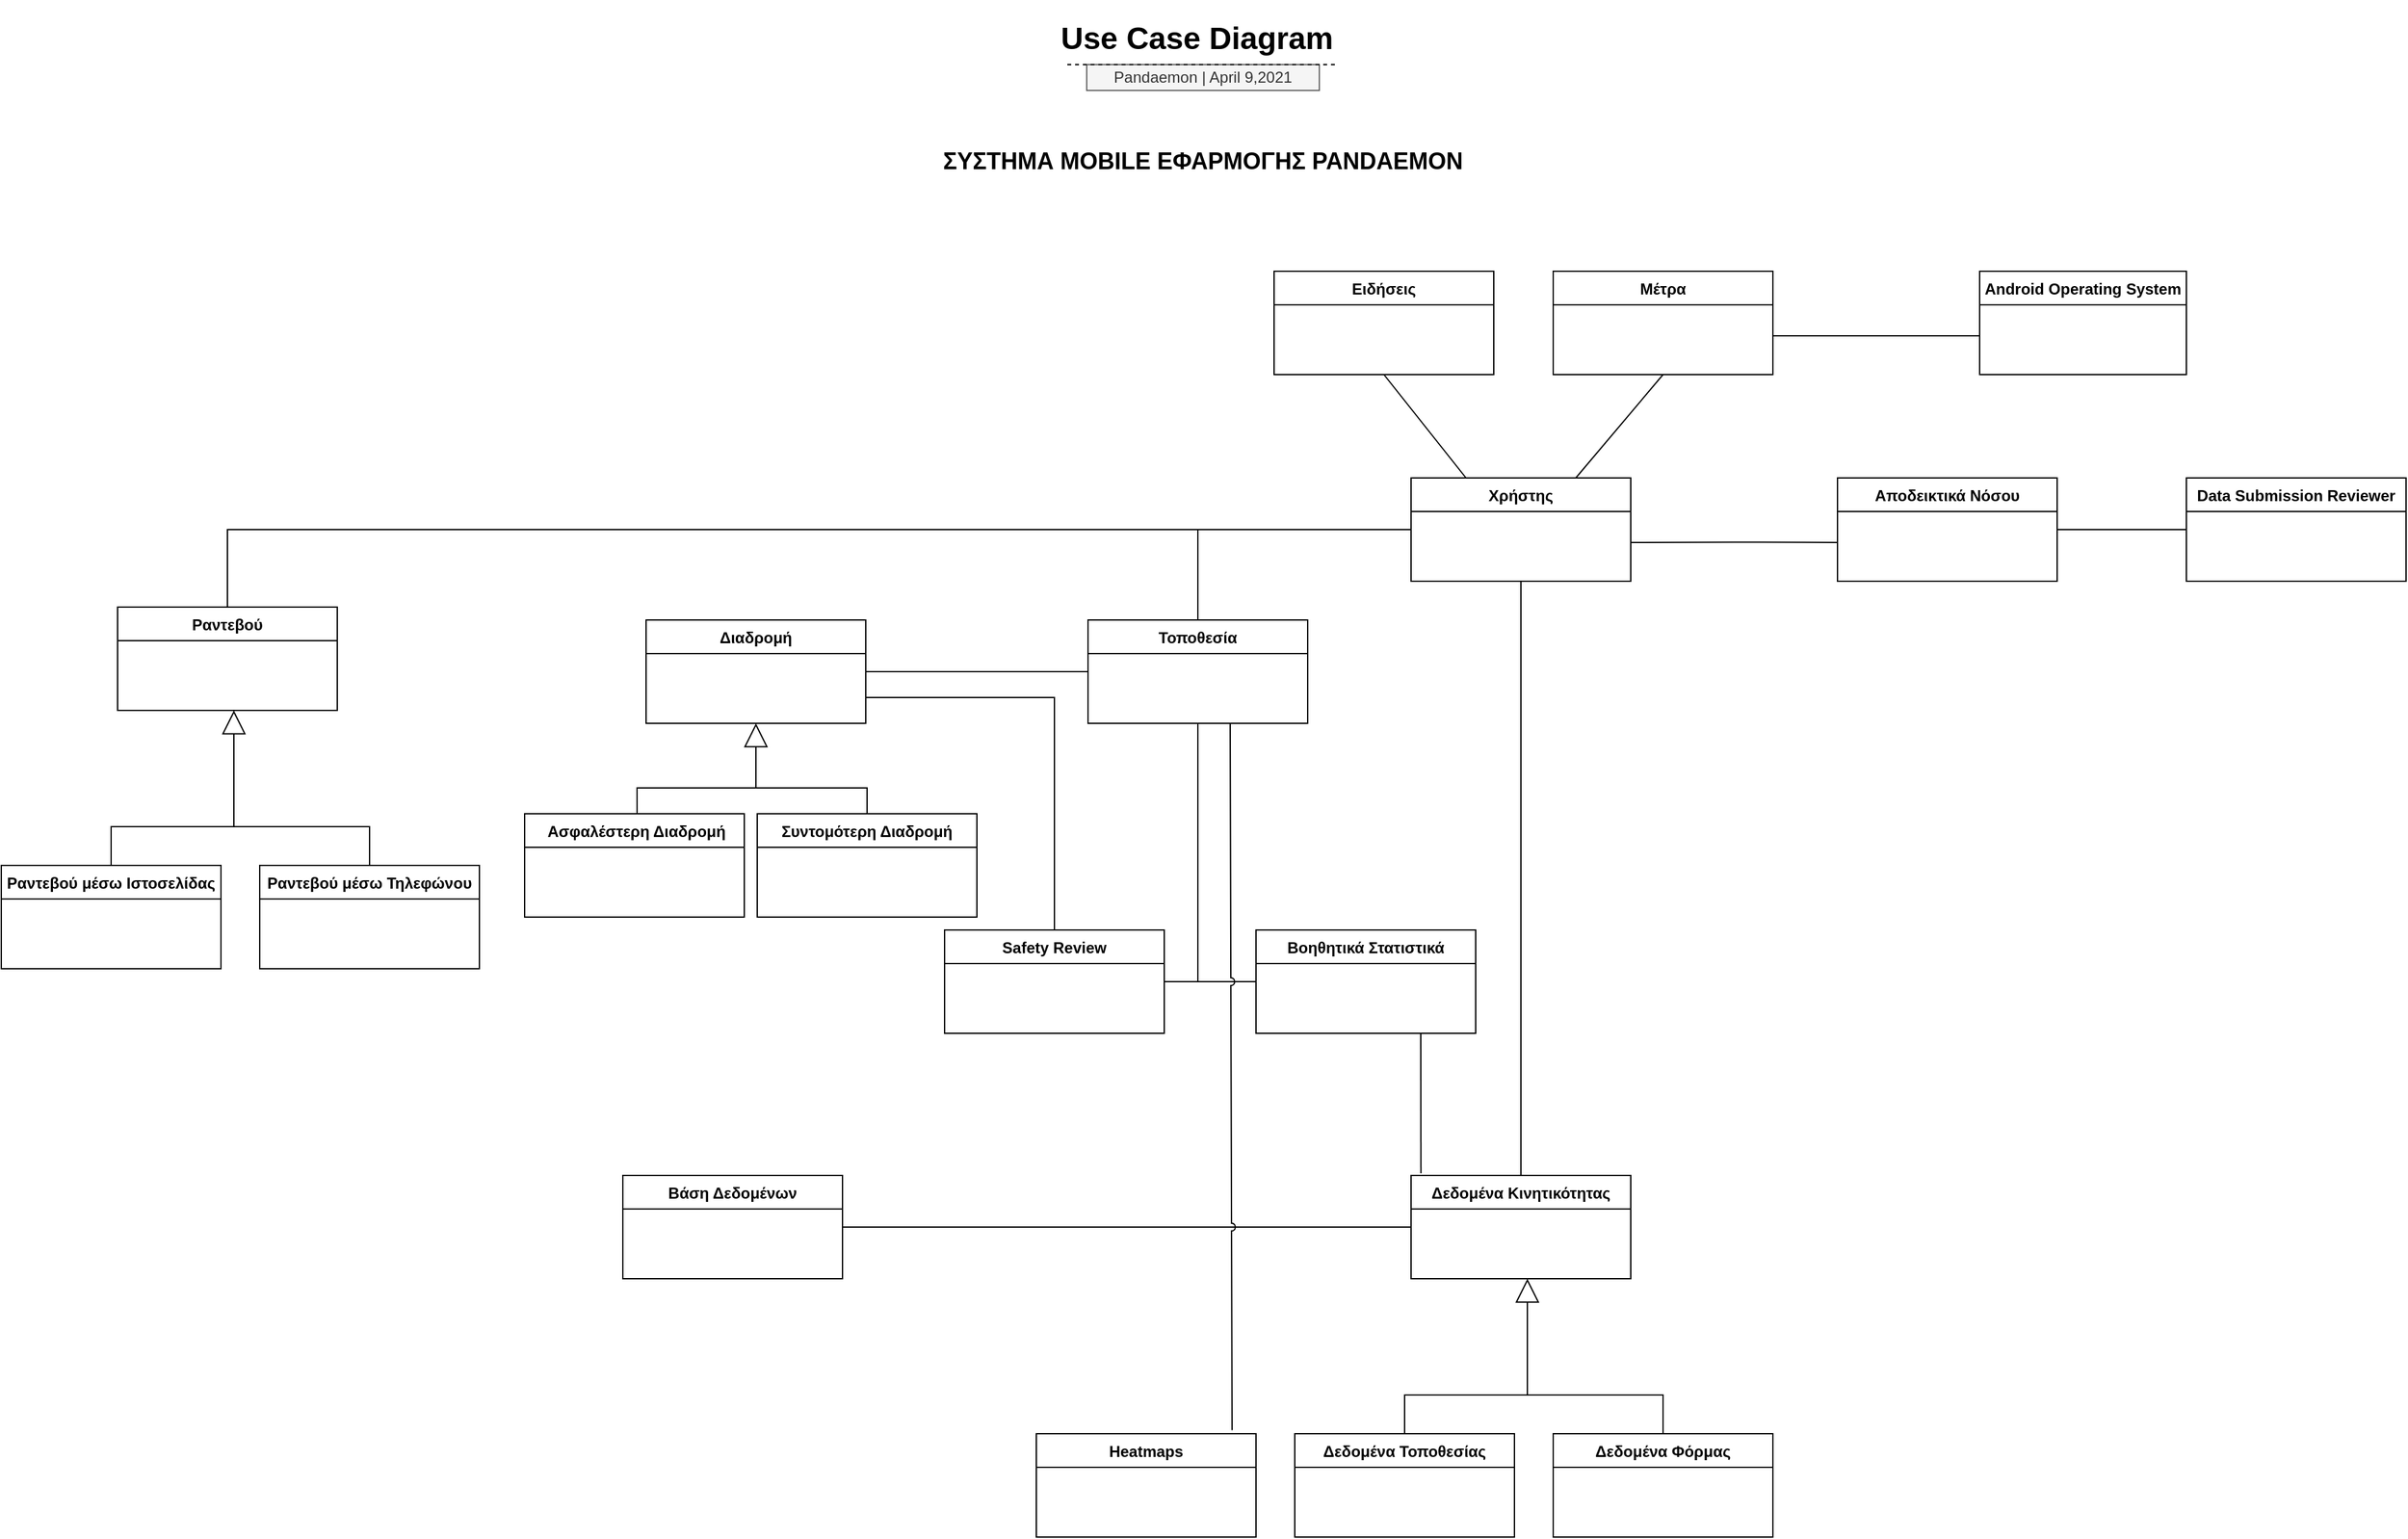 <mxfile version="14.5.10" type="device"><diagram id="yuyomh_Z-riFMBoMnAS-" name="Page-1"><mxGraphModel dx="2912" dy="1084" grid="1" gridSize="10" guides="1" tooltips="1" connect="1" arrows="1" fold="1" page="1" pageScale="1" pageWidth="850" pageHeight="1100" background="none" math="0" shadow="0"><root><mxCell id="0"/><mxCell id="1" parent="0"/><mxCell id="DXZhsuYm7_AlYFbYrXAc-66" value="" style="endArrow=none;html=1;exitX=0.5;exitY=0;exitDx=0;exitDy=0;rounded=0;strokeWidth=1;entryX=0;entryY=0.5;entryDx=0;entryDy=0;" parent="1" edge="1" target="DXZhsuYm7_AlYFbYrXAc-96" source="Nefk6OI-wcXbnHu0i7zC-12"><mxGeometry width="50" height="50" relative="1" as="geometry"><mxPoint x="51" y="300" as="sourcePoint"/><mxPoint x="595" y="410" as="targetPoint"/><Array as="points"><mxPoint x="-330" y="410"/><mxPoint x="6" y="410"/></Array></mxGeometry></mxCell><mxCell id="DXZhsuYm7_AlYFbYrXAc-67" value="" style="endArrow=none;html=1;exitX=0.75;exitY=0;exitDx=0;exitDy=0;entryX=0.5;entryY=1;entryDx=0;entryDy=0;" parent="1" edge="1" target="DXZhsuYm7_AlYFbYrXAc-91" source="DXZhsuYm7_AlYFbYrXAc-96"><mxGeometry width="50" height="50" relative="1" as="geometry"><mxPoint x="706" y="360" as="sourcePoint"/><mxPoint x="756" y="310" as="targetPoint"/></mxGeometry></mxCell><mxCell id="DXZhsuYm7_AlYFbYrXAc-68" value="" style="endArrow=none;html=1;entryX=0;entryY=0.5;entryDx=0;entryDy=0;exitX=1;exitY=0.5;exitDx=0;exitDy=0;" parent="1" source="DXZhsuYm7_AlYFbYrXAc-115" target="DXZhsuYm7_AlYFbYrXAc-107" edge="1"><mxGeometry width="50" height="50" relative="1" as="geometry"><mxPoint x="1086" y="420" as="sourcePoint"/><mxPoint x="1166" y="370" as="targetPoint"/><Array as="points"><mxPoint x="1136" y="410"/></Array></mxGeometry></mxCell><mxCell id="DXZhsuYm7_AlYFbYrXAc-73" value="&lt;h2&gt;ΣΥΣΤΗΜΑ ΜΟΒILE ΕΦΑΡΜΟΓΗΣ PANDAEMON&lt;/h2&gt;" style="text;html=1;strokeColor=none;fillColor=none;align=center;verticalAlign=middle;whiteSpace=wrap;rounded=0;" parent="1" vertex="1"><mxGeometry x="205" y="100" width="440" height="50" as="geometry"/></mxCell><mxCell id="DXZhsuYm7_AlYFbYrXAc-74" value="&lt;h1&gt;Use Case Diagram&lt;/h1&gt;" style="text;html=1;strokeColor=none;fillColor=none;spacing=5;spacingTop=-20;whiteSpace=wrap;overflow=hidden;rounded=0;fontFamily=Helvetica;" parent="1" vertex="1"><mxGeometry x="310" y="10" width="230" height="120" as="geometry"/></mxCell><mxCell id="DXZhsuYm7_AlYFbYrXAc-75" value="Pandaemon | April 9,2021" style="text;html=1;strokeColor=#666666;fillColor=#f5f5f5;align=center;verticalAlign=middle;whiteSpace=wrap;rounded=0;fontFamily=Helvetica;fontStyle=0;fontColor=#333333;" parent="1" vertex="1"><mxGeometry x="335" y="50" width="180" height="20" as="geometry"/></mxCell><mxCell id="DXZhsuYm7_AlYFbYrXAc-76" value="" style="endArrow=none;dashed=1;html=1;fontFamily=Helvetica;" parent="1" edge="1"><mxGeometry width="50" height="50" relative="1" as="geometry"><mxPoint x="320" y="50" as="sourcePoint"/><mxPoint x="530" y="50" as="targetPoint"/></mxGeometry></mxCell><mxCell id="DXZhsuYm7_AlYFbYrXAc-82" value="Ειδήσεις" style="swimlane;fontStyle=1;childLayout=stackLayout;horizontal=1;startSize=26;fillColor=none;horizontalStack=0;resizeParent=1;resizeParentMax=0;resizeLast=0;collapsible=1;marginBottom=0;" parent="1" vertex="1"><mxGeometry x="480" y="210" width="170" height="80" as="geometry"/></mxCell><mxCell id="DXZhsuYm7_AlYFbYrXAc-90" value="Android Operating System" style="swimlane;fontStyle=1;childLayout=stackLayout;horizontal=1;startSize=26;fillColor=none;horizontalStack=0;resizeParent=1;resizeParentMax=0;resizeLast=0;collapsible=1;marginBottom=0;" parent="1" vertex="1"><mxGeometry x="1026" y="210" width="160" height="80" as="geometry"/></mxCell><mxCell id="DXZhsuYm7_AlYFbYrXAc-91" value="Μέτρα" style="swimlane;fontStyle=1;childLayout=stackLayout;horizontal=1;startSize=26;fillColor=none;horizontalStack=0;resizeParent=1;resizeParentMax=0;resizeLast=0;collapsible=1;marginBottom=0;" parent="1" vertex="1"><mxGeometry x="696" y="210" width="170" height="80" as="geometry"/></mxCell><mxCell id="DXZhsuYm7_AlYFbYrXAc-94" value="Διαδρομή" style="swimlane;fontStyle=1;childLayout=stackLayout;horizontal=1;startSize=26;fillColor=none;horizontalStack=0;resizeParent=1;resizeParentMax=0;resizeLast=0;collapsible=1;marginBottom=0;" parent="1" vertex="1"><mxGeometry x="-6" y="480" width="170" height="80" as="geometry"/></mxCell><mxCell id="DXZhsuYm7_AlYFbYrXAc-95" value="Τοποθεσία" style="swimlane;fontStyle=1;childLayout=stackLayout;horizontal=1;startSize=26;fillColor=none;horizontalStack=0;resizeParent=1;resizeParentMax=0;resizeLast=0;collapsible=1;marginBottom=0;" parent="1" vertex="1"><mxGeometry x="336" y="480" width="170" height="80" as="geometry"/></mxCell><mxCell id="DXZhsuYm7_AlYFbYrXAc-96" value="Χρήστης" style="swimlane;fontStyle=1;childLayout=stackLayout;horizontal=1;startSize=26;fillColor=none;horizontalStack=0;resizeParent=1;resizeParentMax=0;resizeLast=0;collapsible=1;marginBottom=0;" parent="1" vertex="1"><mxGeometry x="586" y="370" width="170" height="80" as="geometry"/></mxCell><mxCell id="DXZhsuYm7_AlYFbYrXAc-107" value="Data Submission Reviewer" style="swimlane;fontStyle=1;childLayout=stackLayout;horizontal=1;startSize=26;fillColor=none;horizontalStack=0;resizeParent=1;resizeParentMax=0;resizeLast=0;collapsible=1;marginBottom=0;" parent="1" vertex="1"><mxGeometry x="1186" y="370" width="170" height="80" as="geometry"/></mxCell><mxCell id="DXZhsuYm7_AlYFbYrXAc-108" value="Συντομότερη Διαδρομή" style="swimlane;fontStyle=1;childLayout=stackLayout;horizontal=1;startSize=26;fillColor=none;horizontalStack=0;resizeParent=1;resizeParentMax=0;resizeLast=0;collapsible=1;marginBottom=0;" parent="1" vertex="1"><mxGeometry x="80" y="630" width="170" height="80" as="geometry"/></mxCell><mxCell id="DXZhsuYm7_AlYFbYrXAc-110" value="Safety Review" style="swimlane;fontStyle=1;childLayout=stackLayout;horizontal=1;startSize=26;fillColor=none;horizontalStack=0;resizeParent=1;resizeParentMax=0;resizeLast=0;collapsible=1;marginBottom=0;" parent="1" vertex="1"><mxGeometry x="225" y="720" width="170" height="80" as="geometry"/></mxCell><mxCell id="DXZhsuYm7_AlYFbYrXAc-112" value=" Ασφαλέστερη Διαδρομή" style="swimlane;fontStyle=1;childLayout=stackLayout;horizontal=1;startSize=26;fillColor=none;horizontalStack=0;resizeParent=1;resizeParentMax=0;resizeLast=0;collapsible=1;marginBottom=0;" parent="1" vertex="1"><mxGeometry x="-100" y="630" width="170" height="80" as="geometry"/></mxCell><mxCell id="DXZhsuYm7_AlYFbYrXAc-115" value="Αποδεικτικά Νόσου" style="swimlane;fontStyle=1;childLayout=stackLayout;horizontal=1;startSize=26;fillColor=none;horizontalStack=0;resizeParent=1;resizeParentMax=0;resizeLast=0;collapsible=1;marginBottom=0;" parent="1" vertex="1"><mxGeometry x="916" y="370" width="170" height="80" as="geometry"/></mxCell><mxCell id="ud8y-zA-Ikt1ne3lMUhI-1" value="Βάση Δεδομένων" style="swimlane;fontStyle=1;childLayout=stackLayout;horizontal=1;startSize=26;fillColor=none;horizontalStack=0;resizeParent=1;resizeParentMax=0;resizeLast=0;collapsible=1;marginBottom=0;" parent="1" vertex="1"><mxGeometry x="-24" y="910" width="170" height="80" as="geometry"/></mxCell><mxCell id="Nefk6OI-wcXbnHu0i7zC-12" value="Ραντεβού" style="swimlane;fontStyle=1;childLayout=stackLayout;horizontal=1;startSize=26;fillColor=none;horizontalStack=0;resizeParent=1;resizeParentMax=0;resizeLast=0;collapsible=1;marginBottom=0;" vertex="1" parent="1"><mxGeometry x="-415" y="470" width="170" height="80" as="geometry"/></mxCell><mxCell id="Nefk6OI-wcXbnHu0i7zC-13" value="Ραντεβού μέσω Ιστοσελίδας" style="swimlane;fontStyle=1;childLayout=stackLayout;horizontal=1;startSize=26;fillColor=none;horizontalStack=0;resizeParent=1;resizeParentMax=0;resizeLast=0;collapsible=1;marginBottom=0;" vertex="1" parent="1"><mxGeometry x="-505" y="670" width="170" height="80" as="geometry"/></mxCell><mxCell id="Nefk6OI-wcXbnHu0i7zC-14" value="Ραντεβού μέσω Τηλεφώνου" style="swimlane;fontStyle=1;childLayout=stackLayout;horizontal=1;startSize=26;fillColor=none;horizontalStack=0;resizeParent=1;resizeParentMax=0;resizeLast=0;collapsible=1;marginBottom=0;" vertex="1" parent="1"><mxGeometry x="-305" y="670" width="170" height="80" as="geometry"/></mxCell><mxCell id="Nefk6OI-wcXbnHu0i7zC-15" value="" style="endArrow=block;endSize=16;endFill=0;html=1;" edge="1" parent="1"><mxGeometry width="160" relative="1" as="geometry"><mxPoint x="-325" y="640" as="sourcePoint"/><mxPoint x="-325" y="550" as="targetPoint"/><Array as="points"/></mxGeometry></mxCell><mxCell id="Nefk6OI-wcXbnHu0i7zC-16" value="" style="endArrow=none;html=1;entryX=0.5;entryY=0;entryDx=0;entryDy=0;exitX=0.5;exitY=0;exitDx=0;exitDy=0;rounded=0;" edge="1" parent="1" source="Nefk6OI-wcXbnHu0i7zC-13" target="Nefk6OI-wcXbnHu0i7zC-14"><mxGeometry width="50" height="50" relative="1" as="geometry"><mxPoint x="-435" y="640" as="sourcePoint"/><mxPoint x="-225" y="640" as="targetPoint"/><Array as="points"><mxPoint x="-420" y="640"/><mxPoint x="-325" y="640"/><mxPoint x="-220" y="640"/></Array></mxGeometry></mxCell><mxCell id="Nefk6OI-wcXbnHu0i7zC-20" value="" style="endArrow=none;html=1;" edge="1" parent="1"><mxGeometry width="50" height="50" relative="1" as="geometry"><mxPoint x="756" y="420" as="sourcePoint"/><mxPoint x="916" y="420" as="targetPoint"/><Array as="points"><mxPoint x="846" y="419.76"/></Array></mxGeometry></mxCell><mxCell id="Nefk6OI-wcXbnHu0i7zC-21" value="Δεδομένα Κινητικότητας" style="swimlane;fontStyle=1;childLayout=stackLayout;horizontal=1;startSize=26;fillColor=none;horizontalStack=0;resizeParent=1;resizeParentMax=0;resizeLast=0;collapsible=1;marginBottom=0;" vertex="1" parent="1"><mxGeometry x="586" y="910" width="170" height="80" as="geometry"/></mxCell><mxCell id="Nefk6OI-wcXbnHu0i7zC-22" value="Δεδομένα Τοποθεσίας" style="swimlane;fontStyle=1;childLayout=stackLayout;horizontal=1;startSize=26;fillColor=none;horizontalStack=0;resizeParent=1;resizeParentMax=0;resizeLast=0;collapsible=1;marginBottom=0;" vertex="1" parent="1"><mxGeometry x="496" y="1110" width="170" height="80" as="geometry"/></mxCell><mxCell id="Nefk6OI-wcXbnHu0i7zC-23" value="Δεδομένα Φόρμας" style="swimlane;fontStyle=1;childLayout=stackLayout;horizontal=1;startSize=26;fillColor=none;horizontalStack=0;resizeParent=1;resizeParentMax=0;resizeLast=0;collapsible=1;marginBottom=0;" vertex="1" parent="1"><mxGeometry x="696" y="1110" width="170" height="80" as="geometry"/></mxCell><mxCell id="Nefk6OI-wcXbnHu0i7zC-24" value="" style="endArrow=block;endSize=16;endFill=0;html=1;" edge="1" parent="1"><mxGeometry width="160" relative="1" as="geometry"><mxPoint x="676" y="1080" as="sourcePoint"/><mxPoint x="676" y="990" as="targetPoint"/><Array as="points"/></mxGeometry></mxCell><mxCell id="Nefk6OI-wcXbnHu0i7zC-25" value="" style="endArrow=none;html=1;entryX=0.5;entryY=0;entryDx=0;entryDy=0;exitX=0.5;exitY=0;exitDx=0;exitDy=0;rounded=0;" edge="1" parent="1" source="Nefk6OI-wcXbnHu0i7zC-22" target="Nefk6OI-wcXbnHu0i7zC-23"><mxGeometry width="50" height="50" relative="1" as="geometry"><mxPoint x="566" y="1080" as="sourcePoint"/><mxPoint x="776" y="1080" as="targetPoint"/><Array as="points"><mxPoint x="581" y="1080"/><mxPoint x="676" y="1080"/><mxPoint x="781" y="1080"/></Array></mxGeometry></mxCell><mxCell id="Nefk6OI-wcXbnHu0i7zC-26" value="" style="endArrow=none;html=1;entryX=0.5;entryY=0;entryDx=0;entryDy=0;exitX=0.5;exitY=1;exitDx=0;exitDy=0;" edge="1" parent="1" source="DXZhsuYm7_AlYFbYrXAc-96" target="Nefk6OI-wcXbnHu0i7zC-21"><mxGeometry width="50" height="50" relative="1" as="geometry"><mxPoint x="541" y="789.74" as="sourcePoint"/><mxPoint x="701" y="789.74" as="targetPoint"/><Array as="points"/></mxGeometry></mxCell><mxCell id="Nefk6OI-wcXbnHu0i7zC-27" value="" style="endArrow=none;html=1;exitX=0;exitY=0.5;exitDx=0;exitDy=0;" edge="1" parent="1" source="Nefk6OI-wcXbnHu0i7zC-21"><mxGeometry width="50" height="50" relative="1" as="geometry"><mxPoint x="330.5" y="870" as="sourcePoint"/><mxPoint x="146" y="950" as="targetPoint"/><Array as="points"/></mxGeometry></mxCell><mxCell id="Nefk6OI-wcXbnHu0i7zC-28" value="Heatmaps" style="swimlane;fontStyle=1;childLayout=stackLayout;horizontal=1;startSize=26;fillColor=none;horizontalStack=0;resizeParent=1;resizeParentMax=0;resizeLast=0;collapsible=1;marginBottom=0;" vertex="1" parent="1"><mxGeometry x="296" y="1110" width="170" height="80" as="geometry"/></mxCell><mxCell id="Nefk6OI-wcXbnHu0i7zC-29" value="Βοηθητικά Στατιστικά" style="swimlane;fontStyle=1;childLayout=stackLayout;horizontal=1;startSize=26;fillColor=none;horizontalStack=0;resizeParent=1;resizeParentMax=0;resizeLast=0;collapsible=1;marginBottom=0;" vertex="1" parent="1"><mxGeometry x="466" y="720" width="170" height="80" as="geometry"/></mxCell><mxCell id="Nefk6OI-wcXbnHu0i7zC-32" value="" style="endArrow=none;html=1;exitX=0.75;exitY=1;exitDx=0;exitDy=0;entryX=0.045;entryY=-0.02;entryDx=0;entryDy=0;entryPerimeter=0;" edge="1" parent="1" source="Nefk6OI-wcXbnHu0i7zC-29" target="Nefk6OI-wcXbnHu0i7zC-21"><mxGeometry width="50" height="50" relative="1" as="geometry"><mxPoint x="616" y="740" as="sourcePoint"/><mxPoint x="596" y="911" as="targetPoint"/><Array as="points"/></mxGeometry></mxCell><mxCell id="Nefk6OI-wcXbnHu0i7zC-33" value="" style="endArrow=none;html=1;entryX=0;entryY=0.5;entryDx=0;entryDy=0;exitX=1;exitY=0.5;exitDx=0;exitDy=0;" edge="1" parent="1" source="DXZhsuYm7_AlYFbYrXAc-110" target="Nefk6OI-wcXbnHu0i7zC-29"><mxGeometry width="50" height="50" relative="1" as="geometry"><mxPoint x="406" y="700" as="sourcePoint"/><mxPoint x="456" y="660" as="targetPoint"/></mxGeometry></mxCell><mxCell id="Nefk6OI-wcXbnHu0i7zC-34" value="" style="endArrow=none;html=1;entryX=0.5;entryY=1;entryDx=0;entryDy=0;" edge="1" parent="1" target="DXZhsuYm7_AlYFbYrXAc-95"><mxGeometry width="50" height="50" relative="1" as="geometry"><mxPoint x="421" y="760" as="sourcePoint"/><mxPoint x="436" y="620.24" as="targetPoint"/><Array as="points"/></mxGeometry></mxCell><mxCell id="Nefk6OI-wcXbnHu0i7zC-35" value="" style="endArrow=none;html=1;exitX=0.891;exitY=-0.034;exitDx=0;exitDy=0;exitPerimeter=0;strokeWidth=1;rounded=1;jumpStyle=arc;" edge="1" parent="1" source="Nefk6OI-wcXbnHu0i7zC-28"><mxGeometry width="50" height="50" relative="1" as="geometry"><mxPoint x="446" y="820" as="sourcePoint"/><mxPoint x="446" y="560" as="targetPoint"/></mxGeometry></mxCell><mxCell id="Nefk6OI-wcXbnHu0i7zC-36" value="" style="endArrow=none;html=1;entryX=0;entryY=0.5;entryDx=0;entryDy=0;exitX=0.5;exitY=0;exitDx=0;exitDy=0;rounded=0;" edge="1" parent="1" source="DXZhsuYm7_AlYFbYrXAc-95" target="DXZhsuYm7_AlYFbYrXAc-96"><mxGeometry width="50" height="50" relative="1" as="geometry"><mxPoint x="516" y="540" as="sourcePoint"/><mxPoint x="516" y="400" as="targetPoint"/><Array as="points"><mxPoint x="421" y="410"/></Array></mxGeometry></mxCell><mxCell id="Nefk6OI-wcXbnHu0i7zC-37" value="" style="endArrow=none;html=1;" edge="1" parent="1"><mxGeometry width="50" height="50" relative="1" as="geometry"><mxPoint x="385" y="410" as="sourcePoint"/><mxPoint x="425" y="410" as="targetPoint"/><Array as="points"><mxPoint x="375" y="410"/></Array></mxGeometry></mxCell><mxCell id="Nefk6OI-wcXbnHu0i7zC-38" value="" style="endArrow=none;html=1;entryX=0;entryY=0.5;entryDx=0;entryDy=0;exitX=1;exitY=0.5;exitDx=0;exitDy=0;" edge="1" parent="1" source="DXZhsuYm7_AlYFbYrXAc-94" target="DXZhsuYm7_AlYFbYrXAc-95"><mxGeometry width="50" height="50" relative="1" as="geometry"><mxPoint x="170" y="519.74" as="sourcePoint"/><mxPoint x="330" y="519.74" as="targetPoint"/><Array as="points"/></mxGeometry></mxCell><mxCell id="Nefk6OI-wcXbnHu0i7zC-39" value="" style="endArrow=none;html=1;entryX=0.5;entryY=1;entryDx=0;entryDy=0;exitX=0.25;exitY=0;exitDx=0;exitDy=0;" edge="1" parent="1" source="DXZhsuYm7_AlYFbYrXAc-96" target="DXZhsuYm7_AlYFbYrXAc-82"><mxGeometry width="50" height="50" relative="1" as="geometry"><mxPoint x="536" y="360" as="sourcePoint"/><mxPoint x="586" y="310" as="targetPoint"/></mxGeometry></mxCell><mxCell id="Nefk6OI-wcXbnHu0i7zC-41" value="" style="endArrow=none;html=1;" edge="1" parent="1"><mxGeometry width="50" height="50" relative="1" as="geometry"><mxPoint x="866" y="260" as="sourcePoint"/><mxPoint x="1026" y="260" as="targetPoint"/></mxGeometry></mxCell><mxCell id="Nefk6OI-wcXbnHu0i7zC-43" value="" style="endArrow=none;html=1;entryX=0.5;entryY=0;entryDx=0;entryDy=0;exitX=1;exitY=0.75;exitDx=0;exitDy=0;rounded=0;" edge="1" parent="1" source="DXZhsuYm7_AlYFbYrXAc-94" target="DXZhsuYm7_AlYFbYrXAc-110"><mxGeometry width="50" height="50" relative="1" as="geometry"><mxPoint x="310" y="540" as="sourcePoint"/><mxPoint x="382.0" y="590" as="targetPoint"/><Array as="points"><mxPoint x="310" y="540"/></Array></mxGeometry></mxCell><mxCell id="Nefk6OI-wcXbnHu0i7zC-44" value="" style="endArrow=block;endSize=16;endFill=0;html=1;entryX=0.5;entryY=1;entryDx=0;entryDy=0;" edge="1" parent="1" target="DXZhsuYm7_AlYFbYrXAc-94"><mxGeometry width="160" relative="1" as="geometry"><mxPoint x="79" y="610" as="sourcePoint"/><mxPoint x="78.71" y="570" as="targetPoint"/><Array as="points"/></mxGeometry></mxCell><mxCell id="Nefk6OI-wcXbnHu0i7zC-45" value="" style="endArrow=none;html=1;entryX=0.5;entryY=0;entryDx=0;entryDy=0;exitX=0.512;exitY=0.006;exitDx=0;exitDy=0;rounded=0;exitPerimeter=0;" edge="1" parent="1" source="DXZhsuYm7_AlYFbYrXAc-112" target="DXZhsuYm7_AlYFbYrXAc-108"><mxGeometry width="50" height="50" relative="1" as="geometry"><mxPoint y="610" as="sourcePoint"/><mxPoint x="172" y="610" as="targetPoint"/><Array as="points"><mxPoint x="-13" y="610"/><mxPoint x="80" y="610"/><mxPoint x="165" y="610"/></Array></mxGeometry></mxCell></root></mxGraphModel></diagram></mxfile>